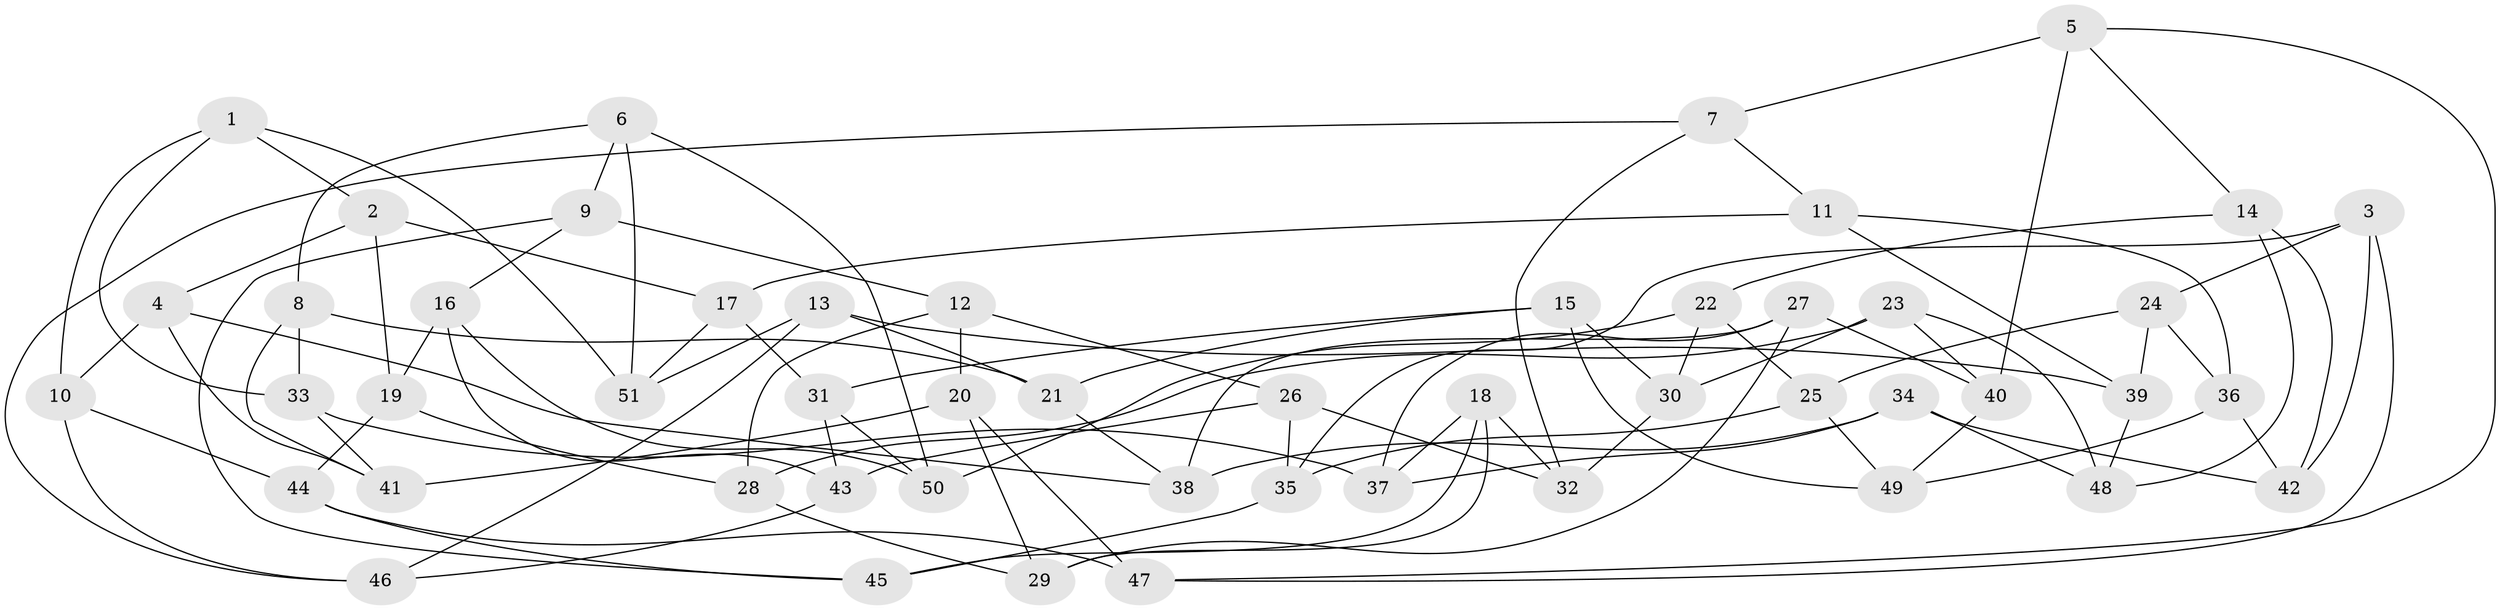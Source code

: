 // Generated by graph-tools (version 1.1) at 2025/58/03/09/25 04:58:53]
// undirected, 51 vertices, 102 edges
graph export_dot {
graph [start="1"]
  node [color=gray90,style=filled];
  1;
  2;
  3;
  4;
  5;
  6;
  7;
  8;
  9;
  10;
  11;
  12;
  13;
  14;
  15;
  16;
  17;
  18;
  19;
  20;
  21;
  22;
  23;
  24;
  25;
  26;
  27;
  28;
  29;
  30;
  31;
  32;
  33;
  34;
  35;
  36;
  37;
  38;
  39;
  40;
  41;
  42;
  43;
  44;
  45;
  46;
  47;
  48;
  49;
  50;
  51;
  1 -- 33;
  1 -- 51;
  1 -- 2;
  1 -- 10;
  2 -- 4;
  2 -- 19;
  2 -- 17;
  3 -- 35;
  3 -- 47;
  3 -- 24;
  3 -- 42;
  4 -- 41;
  4 -- 10;
  4 -- 38;
  5 -- 14;
  5 -- 7;
  5 -- 40;
  5 -- 47;
  6 -- 8;
  6 -- 51;
  6 -- 9;
  6 -- 50;
  7 -- 46;
  7 -- 11;
  7 -- 32;
  8 -- 41;
  8 -- 21;
  8 -- 33;
  9 -- 16;
  9 -- 45;
  9 -- 12;
  10 -- 46;
  10 -- 44;
  11 -- 36;
  11 -- 17;
  11 -- 39;
  12 -- 28;
  12 -- 26;
  12 -- 20;
  13 -- 39;
  13 -- 21;
  13 -- 51;
  13 -- 46;
  14 -- 22;
  14 -- 48;
  14 -- 42;
  15 -- 31;
  15 -- 49;
  15 -- 21;
  15 -- 30;
  16 -- 43;
  16 -- 19;
  16 -- 50;
  17 -- 31;
  17 -- 51;
  18 -- 32;
  18 -- 29;
  18 -- 45;
  18 -- 37;
  19 -- 28;
  19 -- 44;
  20 -- 47;
  20 -- 29;
  20 -- 41;
  21 -- 38;
  22 -- 50;
  22 -- 25;
  22 -- 30;
  23 -- 48;
  23 -- 40;
  23 -- 28;
  23 -- 30;
  24 -- 25;
  24 -- 39;
  24 -- 36;
  25 -- 35;
  25 -- 49;
  26 -- 43;
  26 -- 35;
  26 -- 32;
  27 -- 37;
  27 -- 29;
  27 -- 40;
  27 -- 38;
  28 -- 29;
  30 -- 32;
  31 -- 50;
  31 -- 43;
  33 -- 41;
  33 -- 37;
  34 -- 48;
  34 -- 42;
  34 -- 37;
  34 -- 38;
  35 -- 45;
  36 -- 42;
  36 -- 49;
  39 -- 48;
  40 -- 49;
  43 -- 46;
  44 -- 47;
  44 -- 45;
}
